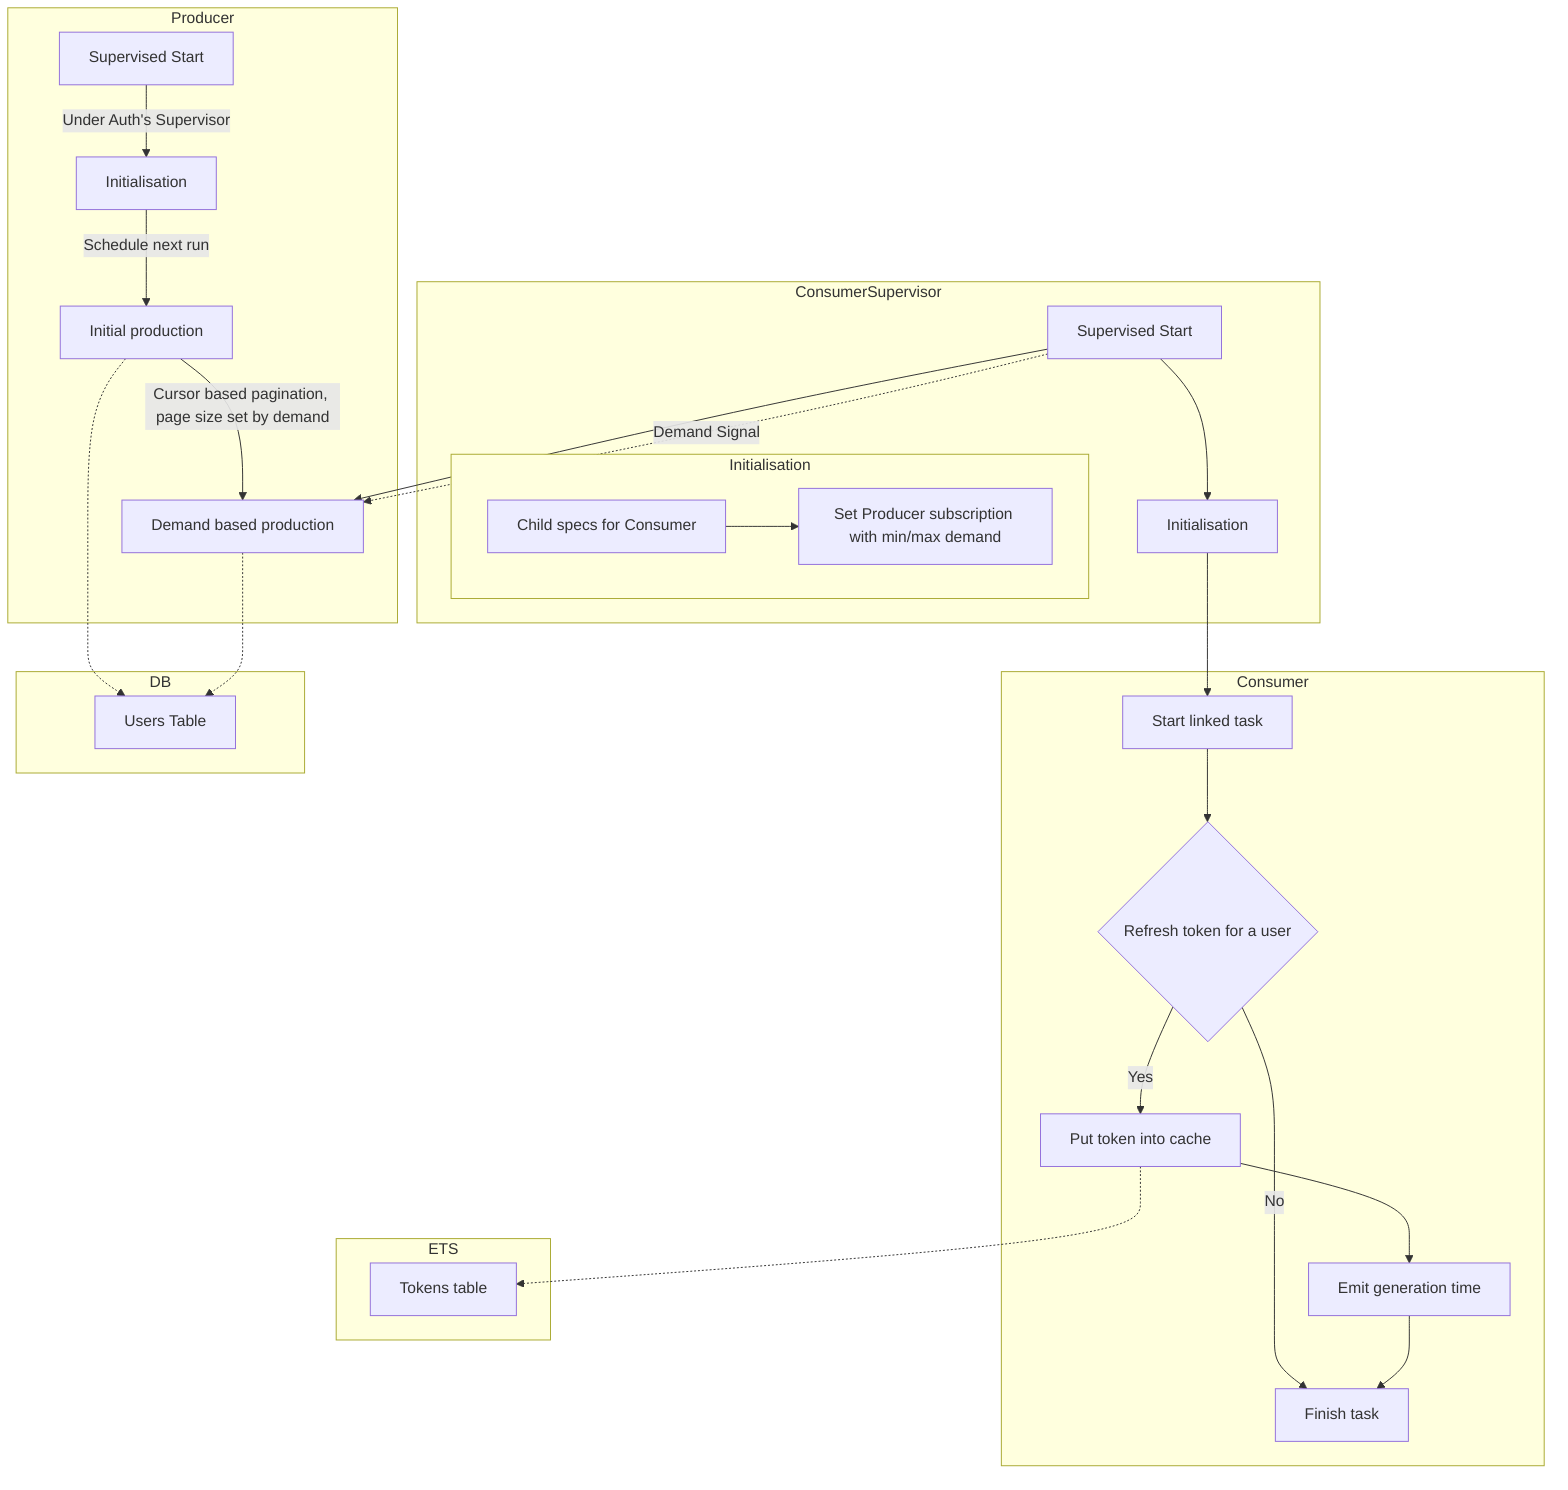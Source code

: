 graph TD;
    
    subgraph Producer
        A0[Supervised Start] 
        A[Initialisation] 
        B[Initial production] 
        C[Demand based production]

        A0 --> |Under Auth's Supervisor| A
        A --> |Schedule next run| B
        B --> |Cursor based pagination, page size set by demand| C
    end

    %% Connecting subgraphs (Producer -> ConsumerSupervisor)
    H0 --> C

    subgraph ConsumerSupervisor
        H0[Supervised Start] 
        I[Initialisation]

        subgraph Initialisation
            I1[Child specs for Consumer]
            I2[Set Producer subscription with min/max demand]
        end
        H0 --> I
        I1 --> I2
    end

    %% ConsumerSupervisor sends demand signal to Producer
    H0 -.-> |Demand Signal| C

    %% Connecting subgraphs (ConsumerSupervisor -> Consumer)
    I --> L

    subgraph Consumer
        L[Start linked task] 
        M{Refresh token for a user}
        N[Put token into cache]
        O[Emit generation time]
        P[Finish task]

        L --> M
        M -- Yes --> N
        M -- No --> P
        N --> O
        O --> P
    end

    subgraph DB
        B -.-> Y[Users Table]
        C -.-> Y[Users Table]
    end

    subgraph ETS
        N -.-> W[Tokens table]
    end